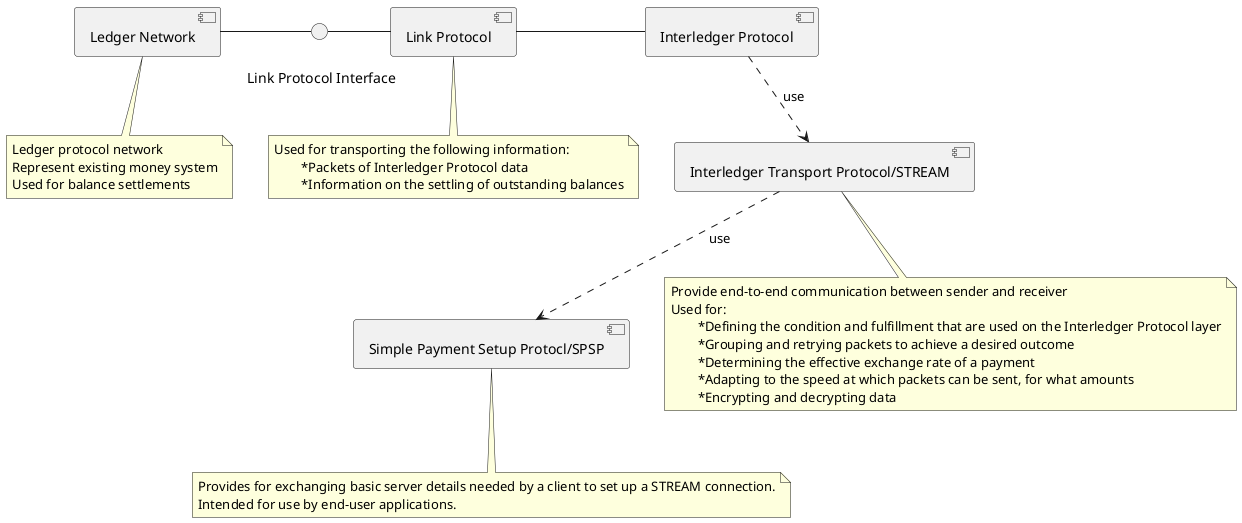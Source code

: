 @startuml
[Ledger Network] as C1
() " \n Link Protocol Interface" as Interf
[Link Protocol] as C2
[Interledger Protocol] as C3
[Interledger Transport Protocol/STREAM] as C4
[Simple Payment Setup Protocl/SPSP] as C5

C1 - Interf
Interf - C2
C2 - C3
C3 ..> C4 : use
C4 ..> C5 : use

note bottom of C1
	Ledger protocol network
	Represent existing money system
	Used for balance settlements
end note

note bottom of C2
	Used for transporting the following information:
		*Packets of Interledger Protocol data
		*Information on the settling of outstanding balances
end note

note bottom of C4
	Provide end-to-end communication between sender and receiver
	Used for:
		*Defining the condition and fulfillment that are used on the Interledger Protocol layer
		*Grouping and retrying packets to achieve a desired outcome
		*Determining the effective exchange rate of a payment
		*Adapting to the speed at which packets can be sent, for what amounts
		*Encrypting and decrypting data
end note

note bottom of C5
	Provides for exchanging basic server details needed by a client to set up a STREAM connection.
	Intended for use by end-user applications.
end note
@enduml